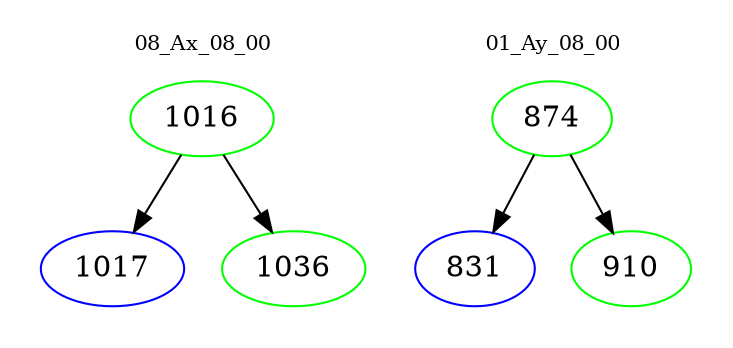 digraph{
subgraph cluster_0 {
color = white
label = "08_Ax_08_00";
fontsize=10;
T0_1016 [label="1016", color="green"]
T0_1016 -> T0_1017 [color="black"]
T0_1017 [label="1017", color="blue"]
T0_1016 -> T0_1036 [color="black"]
T0_1036 [label="1036", color="green"]
}
subgraph cluster_1 {
color = white
label = "01_Ay_08_00";
fontsize=10;
T1_874 [label="874", color="green"]
T1_874 -> T1_831 [color="black"]
T1_831 [label="831", color="blue"]
T1_874 -> T1_910 [color="black"]
T1_910 [label="910", color="green"]
}
}
